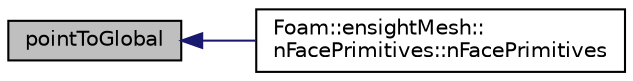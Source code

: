 digraph "pointToGlobal"
{
  bgcolor="transparent";
  edge [fontname="Helvetica",fontsize="10",labelfontname="Helvetica",labelfontsize="10"];
  node [fontname="Helvetica",fontsize="10",shape=record];
  rankdir="LR";
  Node1 [label="pointToGlobal",height=0.2,width=0.4,color="black", fillcolor="grey75", style="filled", fontcolor="black"];
  Node1 -> Node2 [dir="back",color="midnightblue",fontsize="10",style="solid",fontname="Helvetica"];
  Node2 [label="Foam::ensightMesh::\lnFacePrimitives::nFacePrimitives",height=0.2,width=0.4,color="black",URL="$a01619.html#af9358fc72d2468aa8249b38dc4076251"];
}
